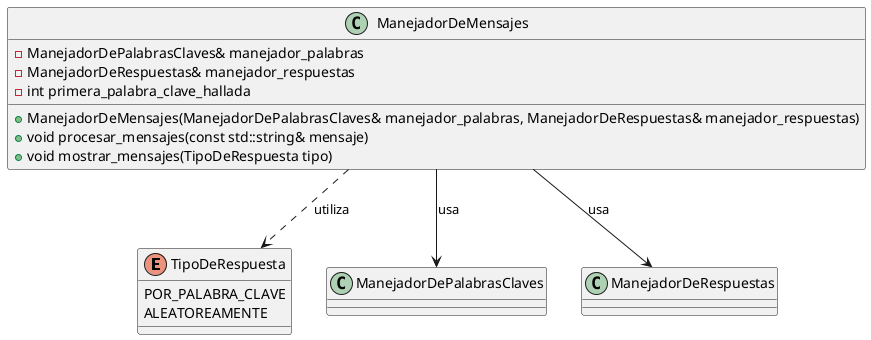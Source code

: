 @startuml
'https://plantuml.com/class-diagram

enum TipoDeRespuesta {
    POR_PALABRA_CLAVE
    ALEATOREAMENTE
}

class ManejadorDeMensajes {
    - ManejadorDePalabrasClaves& manejador_palabras
    - ManejadorDeRespuestas& manejador_respuestas
    - int primera_palabra_clave_hallada

    + ManejadorDeMensajes(ManejadorDePalabrasClaves& manejador_palabras, ManejadorDeRespuestas& manejador_respuestas)
    + void procesar_mensajes(const std::string& mensaje)
    + void mostrar_mensajes(TipoDeRespuesta tipo)
}

class ManejadorDePalabrasClaves
class ManejadorDeRespuestas

' Relaciones
ManejadorDeMensajes --> ManejadorDePalabrasClaves : usa
ManejadorDeMensajes --> ManejadorDeRespuestas : usa
ManejadorDeMensajes ..> TipoDeRespuesta : utiliza

@enduml
